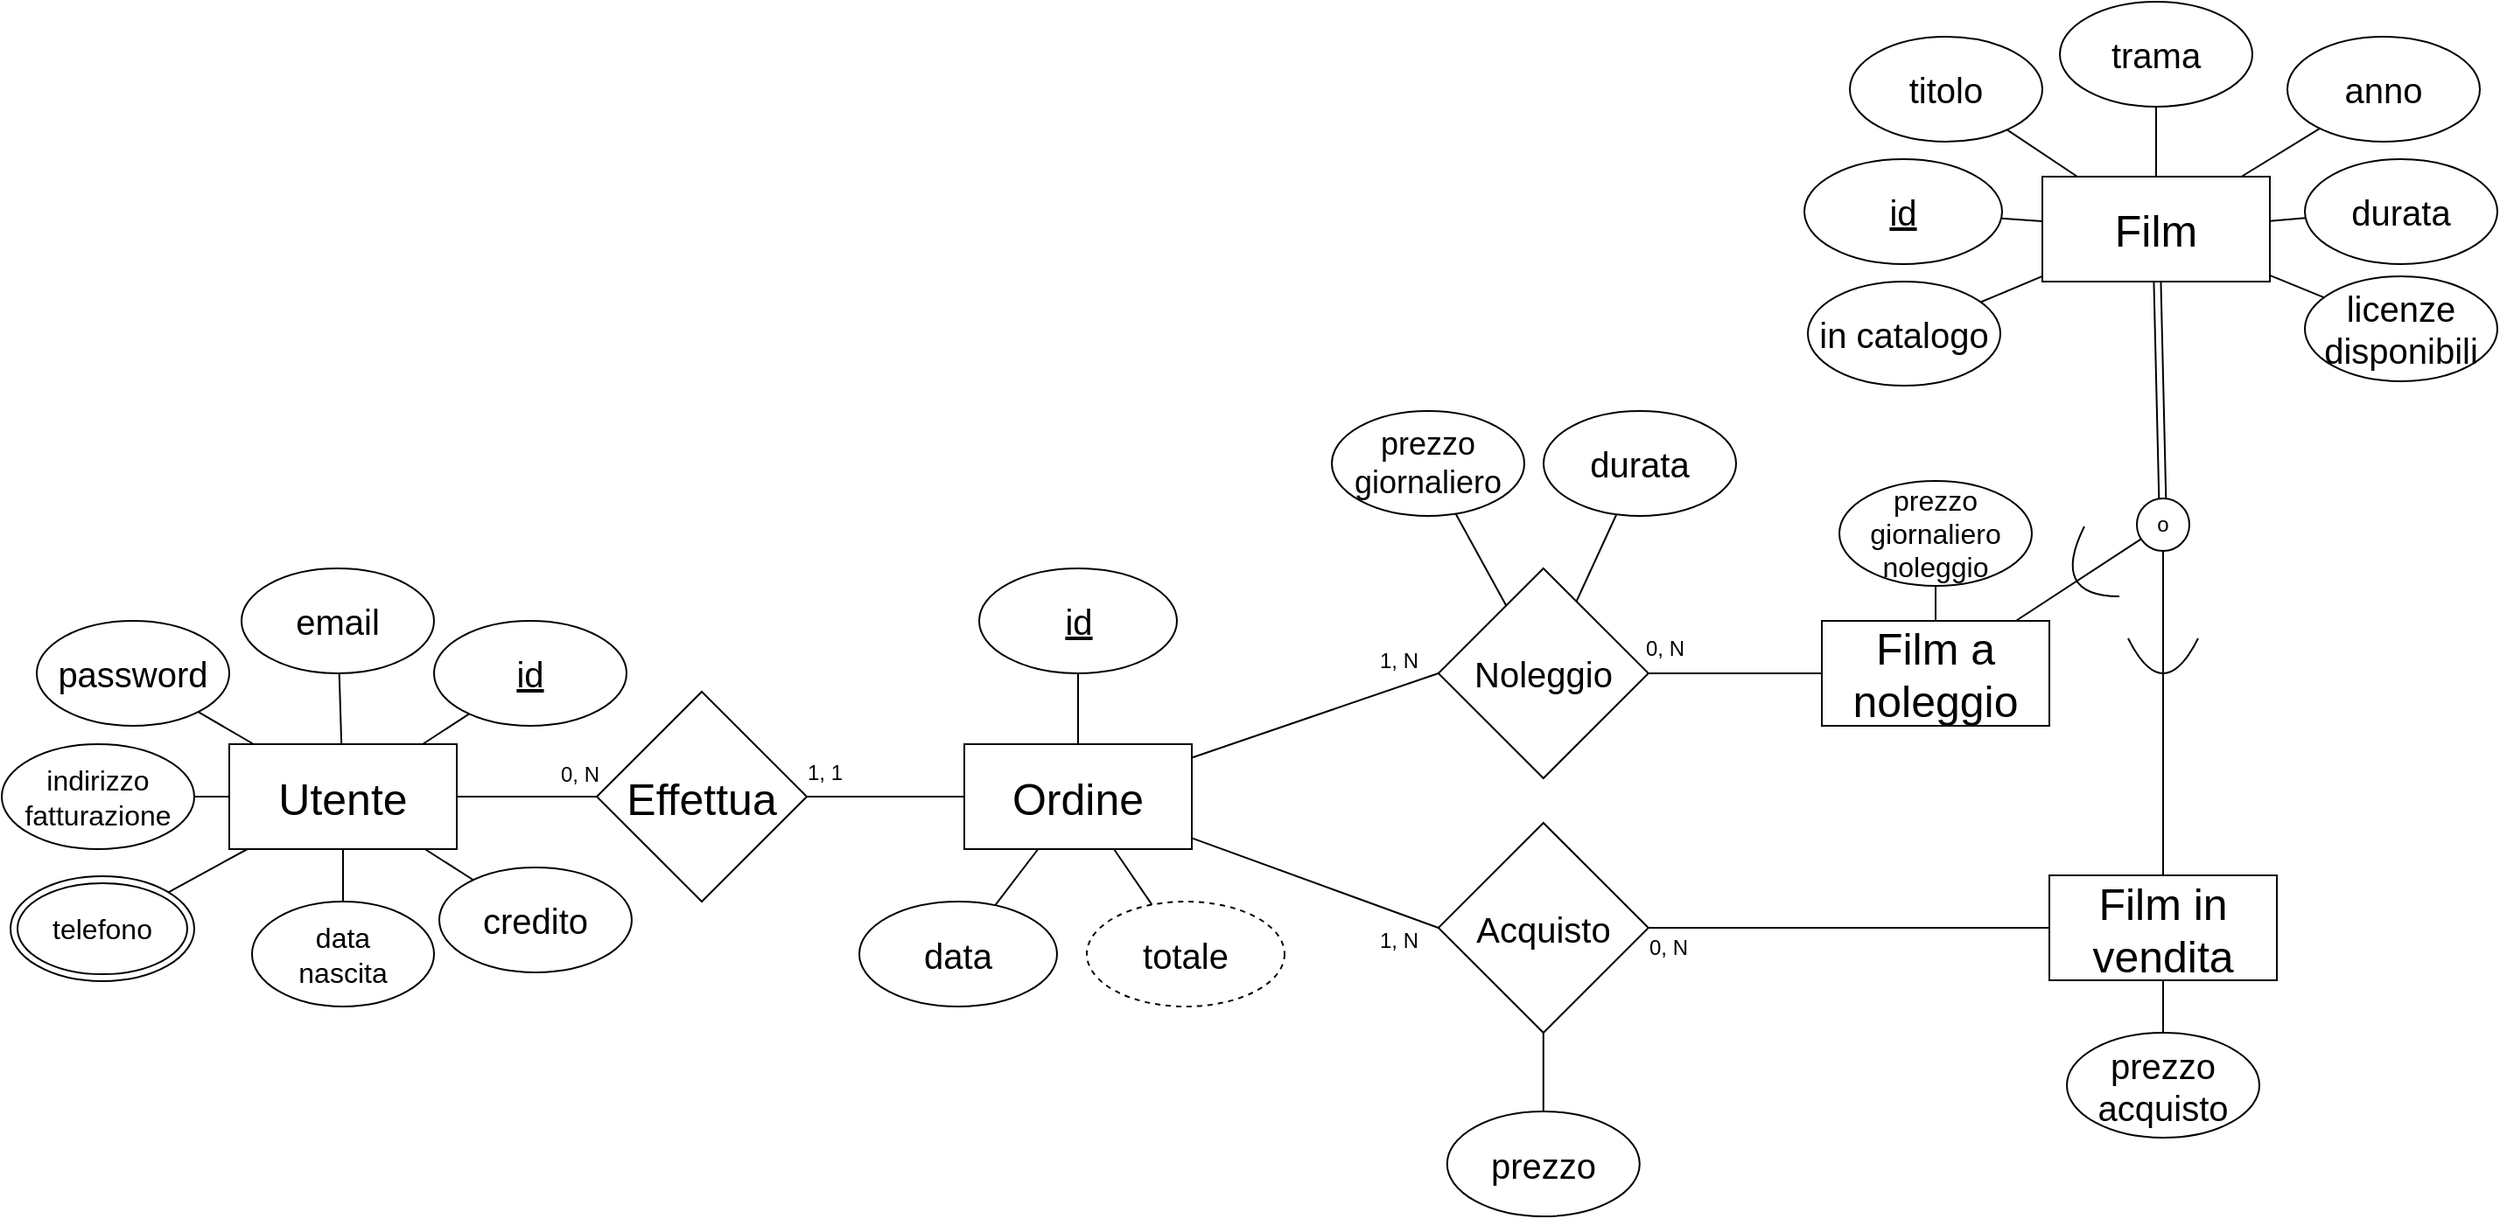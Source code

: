 <mxfile version="24.7.8">
  <diagram name="Pagina-1" id="O2FVnCXnx6a7qU9dJsTI">
    <mxGraphModel dx="855" dy="544" grid="1" gridSize="10" guides="1" tooltips="1" connect="1" arrows="1" fold="1" page="1" pageScale="1" pageWidth="827" pageHeight="1169" math="0" shadow="0">
      <root>
        <mxCell id="0" />
        <mxCell id="1" parent="0" />
        <mxCell id="bqkz127RMyEz90Fdyyyu-7" style="rounded=0;orthogonalLoop=1;jettySize=auto;html=1;endArrow=none;endFill=0;entryX=0;entryY=0.5;entryDx=0;entryDy=0;" parent="1" source="bqkz127RMyEz90Fdyyyu-1" target="bqkz127RMyEz90Fdyyyu-2" edge="1">
          <mxGeometry relative="1" as="geometry">
            <Array as="points" />
            <mxPoint x="480" y="584.5" as="targetPoint" />
          </mxGeometry>
        </mxCell>
        <mxCell id="bqkz127RMyEz90Fdyyyu-62" value="0,&amp;nbsp;&lt;span style=&quot;background-color: initial;&quot;&gt;N&lt;/span&gt;" style="edgeLabel;html=1;align=center;verticalAlign=middle;resizable=0;points=[];dashed=0;strokeColor=default;fontFamily=Helvetica;fontSize=12;fontColor=default;labelBackgroundColor=none;fillColor=default;" parent="bqkz127RMyEz90Fdyyyu-7" vertex="1" connectable="0">
          <mxGeometry x="-0.625" y="1" relative="1" as="geometry">
            <mxPoint x="55" y="-12" as="offset" />
          </mxGeometry>
        </mxCell>
        <mxCell id="bqkz127RMyEz90Fdyyyu-1" value="&lt;font style=&quot;font-size: 25px;&quot;&gt;Utente&lt;/font&gt;" style="html=1;dashed=0;whiteSpace=wrap;labelBackgroundColor=none;" parent="1" vertex="1">
          <mxGeometry x="280" y="544.5" width="130" height="60" as="geometry" />
        </mxCell>
        <mxCell id="bqkz127RMyEz90Fdyyyu-38" style="edgeStyle=none;rounded=0;orthogonalLoop=1;jettySize=auto;html=1;strokeColor=default;align=center;verticalAlign=middle;fontFamily=Helvetica;fontSize=12;fontColor=default;labelBackgroundColor=none;endArrow=none;endFill=0;exitX=1;exitY=0.5;exitDx=0;exitDy=0;" parent="1" source="bqkz127RMyEz90Fdyyyu-2" target="bqkz127RMyEz90Fdyyyu-35" edge="1">
          <mxGeometry relative="1" as="geometry">
            <mxPoint x="630" y="594.5" as="sourcePoint" />
          </mxGeometry>
        </mxCell>
        <mxCell id="bqkz127RMyEz90Fdyyyu-64" value="1, 1" style="edgeLabel;html=1;align=center;verticalAlign=middle;resizable=0;points=[];dashed=0;strokeColor=default;fontFamily=Helvetica;fontSize=12;fontColor=default;labelBackgroundColor=none;fillColor=default;" parent="bqkz127RMyEz90Fdyyyu-38" vertex="1" connectable="0">
          <mxGeometry x="0.503" y="-1" relative="1" as="geometry">
            <mxPoint x="-58" y="-15" as="offset" />
          </mxGeometry>
        </mxCell>
        <mxCell id="bqkz127RMyEz90Fdyyyu-2" value="&lt;font style=&quot;font-size: 25px;&quot;&gt;Effettua&lt;/font&gt;" style="shape=rhombus;html=1;dashed=0;whiteSpace=wrap;perimeter=rhombusPerimeter;" parent="1" vertex="1">
          <mxGeometry x="490" y="514.5" width="120" height="120" as="geometry" />
        </mxCell>
        <mxCell id="bqkz127RMyEz90Fdyyyu-9" value="&lt;font style=&quot;font-size: 25px;&quot;&gt;Film&lt;/font&gt;" style="html=1;dashed=0;whiteSpace=wrap;labelBackgroundColor=none;" parent="1" vertex="1">
          <mxGeometry x="1316" y="220" width="130" height="60" as="geometry" />
        </mxCell>
        <mxCell id="bqkz127RMyEz90Fdyyyu-13" style="rounded=0;orthogonalLoop=1;jettySize=auto;html=1;strokeColor=default;align=center;verticalAlign=middle;fontFamily=Helvetica;fontSize=12;fontColor=default;labelBackgroundColor=none;endArrow=none;endFill=0;" parent="1" source="bqkz127RMyEz90Fdyyyu-11" target="bqkz127RMyEz90Fdyyyu-1" edge="1">
          <mxGeometry relative="1" as="geometry" />
        </mxCell>
        <mxCell id="bqkz127RMyEz90Fdyyyu-11" value="&lt;span style=&quot;font-size: 20px;&quot;&gt;email&lt;/span&gt;" style="ellipse;whiteSpace=wrap;html=1;align=center;dashed=0;strokeColor=default;verticalAlign=middle;fontFamily=Helvetica;fontSize=12;fontColor=default;fillColor=default;" parent="1" vertex="1">
          <mxGeometry x="287" y="444" width="110" height="60" as="geometry" />
        </mxCell>
        <mxCell id="bqkz127RMyEz90Fdyyyu-15" style="rounded=0;orthogonalLoop=1;jettySize=auto;html=1;strokeColor=default;align=center;verticalAlign=middle;fontFamily=Helvetica;fontSize=12;fontColor=default;labelBackgroundColor=none;endArrow=none;endFill=0;" parent="1" source="bqkz127RMyEz90Fdyyyu-14" target="bqkz127RMyEz90Fdyyyu-1" edge="1">
          <mxGeometry relative="1" as="geometry" />
        </mxCell>
        <mxCell id="bqkz127RMyEz90Fdyyyu-14" value="&lt;font style=&quot;font-size: 20px;&quot;&gt;password&lt;/font&gt;" style="ellipse;whiteSpace=wrap;html=1;align=center;dashed=0;strokeColor=default;verticalAlign=middle;fontFamily=Helvetica;fontSize=12;fontColor=default;fillColor=default;" parent="1" vertex="1">
          <mxGeometry x="170" y="474" width="110" height="60" as="geometry" />
        </mxCell>
        <mxCell id="bqkz127RMyEz90Fdyyyu-17" style="rounded=0;orthogonalLoop=1;jettySize=auto;html=1;strokeColor=default;align=center;verticalAlign=middle;fontFamily=Helvetica;fontSize=12;fontColor=default;labelBackgroundColor=none;endArrow=none;endFill=0;" parent="1" source="bqkz127RMyEz90Fdyyyu-16" target="bqkz127RMyEz90Fdyyyu-1" edge="1">
          <mxGeometry relative="1" as="geometry" />
        </mxCell>
        <mxCell id="bqkz127RMyEz90Fdyyyu-16" value="&lt;font style=&quot;font-size: 16px;&quot;&gt;indirizzo&lt;/font&gt;&lt;div style=&quot;font-size: 16px;&quot;&gt;&lt;font style=&quot;font-size: 16px;&quot;&gt;fatturazione&lt;/font&gt;&lt;/div&gt;" style="ellipse;whiteSpace=wrap;html=1;align=center;dashed=0;strokeColor=default;verticalAlign=middle;fontFamily=Helvetica;fontSize=12;fontColor=default;fillColor=default;" parent="1" vertex="1">
          <mxGeometry x="150" y="544.5" width="110" height="60" as="geometry" />
        </mxCell>
        <mxCell id="bqkz127RMyEz90Fdyyyu-19" style="edgeStyle=none;rounded=0;orthogonalLoop=1;jettySize=auto;html=1;strokeColor=default;align=center;verticalAlign=middle;fontFamily=Helvetica;fontSize=12;fontColor=default;labelBackgroundColor=none;endArrow=none;endFill=0;" parent="1" source="bqkz127RMyEz90Fdyyyu-18" target="bqkz127RMyEz90Fdyyyu-1" edge="1">
          <mxGeometry relative="1" as="geometry" />
        </mxCell>
        <mxCell id="bqkz127RMyEz90Fdyyyu-18" value="&lt;span style=&quot;font-size: 20px;&quot;&gt;&lt;u&gt;id&lt;/u&gt;&lt;/span&gt;" style="ellipse;whiteSpace=wrap;html=1;align=center;dashed=0;strokeColor=default;verticalAlign=middle;fontFamily=Helvetica;fontSize=12;fontColor=default;fillColor=default;" parent="1" vertex="1">
          <mxGeometry x="397" y="474" width="110" height="60" as="geometry" />
        </mxCell>
        <mxCell id="bqkz127RMyEz90Fdyyyu-21" style="edgeStyle=none;rounded=0;orthogonalLoop=1;jettySize=auto;html=1;strokeColor=default;align=center;verticalAlign=middle;fontFamily=Helvetica;fontSize=12;fontColor=default;labelBackgroundColor=none;endArrow=none;endFill=0;" parent="1" source="bqkz127RMyEz90Fdyyyu-20" target="bqkz127RMyEz90Fdyyyu-1" edge="1">
          <mxGeometry relative="1" as="geometry" />
        </mxCell>
        <mxCell id="bqkz127RMyEz90Fdyyyu-20" value="&lt;span style=&quot;font-size: 16px;&quot;&gt;data&lt;/span&gt;&lt;div&gt;&lt;span style=&quot;font-size: 16px;&quot;&gt;nascita&lt;/span&gt;&lt;/div&gt;" style="ellipse;whiteSpace=wrap;html=1;align=center;dashed=0;strokeColor=default;verticalAlign=middle;fontFamily=Helvetica;fontSize=12;fontColor=default;fillColor=default;" parent="1" vertex="1">
          <mxGeometry x="293" y="634.5" width="104" height="60" as="geometry" />
        </mxCell>
        <mxCell id="bqkz127RMyEz90Fdyyyu-26" style="edgeStyle=none;rounded=0;orthogonalLoop=1;jettySize=auto;html=1;strokeColor=default;align=center;verticalAlign=middle;fontFamily=Helvetica;fontSize=12;fontColor=default;labelBackgroundColor=none;endArrow=none;endFill=0;" parent="1" source="bqkz127RMyEz90Fdyyyu-25" target="bqkz127RMyEz90Fdyyyu-9" edge="1">
          <mxGeometry relative="1" as="geometry">
            <mxPoint x="1318.167" y="280" as="targetPoint" />
          </mxGeometry>
        </mxCell>
        <mxCell id="bqkz127RMyEz90Fdyyyu-25" value="&lt;span style=&quot;font-size: 20px;&quot;&gt;&lt;u&gt;id&lt;/u&gt;&lt;/span&gt;" style="ellipse;whiteSpace=wrap;html=1;align=center;dashed=0;strokeColor=default;verticalAlign=middle;fontFamily=Helvetica;fontSize=12;fontColor=default;fillColor=default;" parent="1" vertex="1">
          <mxGeometry x="1180" y="210" width="113" height="60" as="geometry" />
        </mxCell>
        <mxCell id="bqkz127RMyEz90Fdyyyu-28" style="edgeStyle=none;rounded=0;orthogonalLoop=1;jettySize=auto;html=1;strokeColor=default;align=center;verticalAlign=middle;fontFamily=Helvetica;fontSize=12;fontColor=default;labelBackgroundColor=none;endArrow=none;endFill=0;" parent="1" source="bqkz127RMyEz90Fdyyyu-27" target="bqkz127RMyEz90Fdyyyu-9" edge="1">
          <mxGeometry relative="1" as="geometry">
            <mxPoint x="1349" y="280" as="targetPoint" />
          </mxGeometry>
        </mxCell>
        <mxCell id="bqkz127RMyEz90Fdyyyu-27" value="&lt;font style=&quot;font-size: 20px;&quot;&gt;titolo&lt;/font&gt;" style="ellipse;whiteSpace=wrap;html=1;align=center;dashed=0;strokeColor=default;verticalAlign=middle;fontFamily=Helvetica;fontSize=12;fontColor=default;fillColor=default;" parent="1" vertex="1">
          <mxGeometry x="1206" y="140" width="110" height="60" as="geometry" />
        </mxCell>
        <mxCell id="bqkz127RMyEz90Fdyyyu-30" style="edgeStyle=none;rounded=0;orthogonalLoop=1;jettySize=auto;html=1;strokeColor=default;align=center;verticalAlign=middle;fontFamily=Helvetica;fontSize=12;fontColor=default;labelBackgroundColor=none;endArrow=none;endFill=0;" parent="1" source="bqkz127RMyEz90Fdyyyu-29" target="bqkz127RMyEz90Fdyyyu-9" edge="1">
          <mxGeometry relative="1" as="geometry">
            <mxPoint x="1370.529" y="280" as="targetPoint" />
          </mxGeometry>
        </mxCell>
        <mxCell id="bqkz127RMyEz90Fdyyyu-29" value="&lt;font style=&quot;font-size: 20px;&quot;&gt;trama&lt;/font&gt;" style="ellipse;whiteSpace=wrap;html=1;align=center;dashed=0;strokeColor=default;verticalAlign=middle;fontFamily=Helvetica;fontSize=12;fontColor=default;fillColor=default;" parent="1" vertex="1">
          <mxGeometry x="1326" y="120" width="110" height="60" as="geometry" />
        </mxCell>
        <mxCell id="bqkz127RMyEz90Fdyyyu-32" style="edgeStyle=none;rounded=0;orthogonalLoop=1;jettySize=auto;html=1;strokeColor=default;align=center;verticalAlign=middle;fontFamily=Helvetica;fontSize=12;fontColor=default;labelBackgroundColor=none;endArrow=none;endFill=0;" parent="1" source="bqkz127RMyEz90Fdyyyu-31" target="bqkz127RMyEz90Fdyyyu-9" edge="1">
          <mxGeometry relative="1" as="geometry">
            <mxPoint x="1420.333" y="280" as="targetPoint" />
          </mxGeometry>
        </mxCell>
        <mxCell id="bqkz127RMyEz90Fdyyyu-31" value="&lt;font style=&quot;font-size: 20px;&quot;&gt;anno&lt;/font&gt;" style="ellipse;whiteSpace=wrap;html=1;align=center;dashed=0;strokeColor=default;verticalAlign=middle;fontFamily=Helvetica;fontSize=12;fontColor=default;fillColor=default;" parent="1" vertex="1">
          <mxGeometry x="1456" y="140" width="110" height="60" as="geometry" />
        </mxCell>
        <mxCell id="bqkz127RMyEz90Fdyyyu-34" style="edgeStyle=none;rounded=0;orthogonalLoop=1;jettySize=auto;html=1;strokeColor=default;align=center;verticalAlign=middle;fontFamily=Helvetica;fontSize=12;fontColor=default;labelBackgroundColor=none;endArrow=none;endFill=0;" parent="1" source="bqkz127RMyEz90Fdyyyu-33" target="bqkz127RMyEz90Fdyyyu-9" edge="1">
          <mxGeometry relative="1" as="geometry">
            <mxPoint x="1393.25" y="280" as="targetPoint" />
          </mxGeometry>
        </mxCell>
        <mxCell id="bqkz127RMyEz90Fdyyyu-33" value="&lt;font style=&quot;font-size: 20px;&quot;&gt;durata&lt;/font&gt;" style="ellipse;whiteSpace=wrap;html=1;align=center;dashed=0;strokeColor=default;verticalAlign=middle;fontFamily=Helvetica;fontSize=12;fontColor=default;fillColor=default;" parent="1" vertex="1">
          <mxGeometry x="1466" y="210" width="110" height="60" as="geometry" />
        </mxCell>
        <mxCell id="bqkz127RMyEz90Fdyyyu-35" value="&lt;font style=&quot;font-size: 25px;&quot;&gt;Ordine&lt;/font&gt;" style="html=1;dashed=0;whiteSpace=wrap;labelBackgroundColor=none;" parent="1" vertex="1">
          <mxGeometry x="700" y="544.5" width="130" height="60" as="geometry" />
        </mxCell>
        <mxCell id="bqkz127RMyEz90Fdyyyu-40" style="edgeStyle=none;rounded=0;orthogonalLoop=1;jettySize=auto;html=1;strokeColor=default;align=center;verticalAlign=middle;fontFamily=Helvetica;fontSize=12;fontColor=default;labelBackgroundColor=none;endArrow=none;endFill=0;exitX=0;exitY=0.5;exitDx=0;exitDy=0;" parent="1" source="bqkz127RMyEz90Fdyyyu-39" target="bqkz127RMyEz90Fdyyyu-35" edge="1">
          <mxGeometry relative="1" as="geometry" />
        </mxCell>
        <mxCell id="bqkz127RMyEz90Fdyyyu-65" value="1, N" style="edgeLabel;html=1;align=center;verticalAlign=middle;resizable=0;points=[];dashed=0;strokeColor=default;fontFamily=Helvetica;fontSize=12;fontColor=default;labelBackgroundColor=none;fillColor=default;" parent="bqkz127RMyEz90Fdyyyu-40" vertex="1" connectable="0">
          <mxGeometry x="-0.782" relative="1" as="geometry">
            <mxPoint x="-8" y="-12" as="offset" />
          </mxGeometry>
        </mxCell>
        <mxCell id="bqkz127RMyEz90Fdyyyu-39" value="&lt;font style=&quot;font-size: 20px;&quot;&gt;Noleggio&lt;/font&gt;" style="shape=rhombus;html=1;dashed=0;whiteSpace=wrap;perimeter=rhombusPerimeter;" parent="1" vertex="1">
          <mxGeometry x="970.89" y="444" width="120" height="120" as="geometry" />
        </mxCell>
        <mxCell id="bqkz127RMyEz90Fdyyyu-42" style="edgeStyle=none;rounded=0;orthogonalLoop=1;jettySize=auto;html=1;strokeColor=default;align=center;verticalAlign=middle;fontFamily=Helvetica;fontSize=12;fontColor=default;labelBackgroundColor=none;endArrow=none;endFill=0;" parent="1" source="bqkz127RMyEz90Fdyyyu-41" target="bqkz127RMyEz90Fdyyyu-9" edge="1">
          <mxGeometry relative="1" as="geometry">
            <mxPoint x="1398.0" y="291" as="targetPoint" />
          </mxGeometry>
        </mxCell>
        <mxCell id="bqkz127RMyEz90Fdyyyu-41" value="&lt;div&gt;&lt;font style=&quot;font-size: 20px;&quot;&gt;licenze&lt;/font&gt;&lt;/div&gt;&lt;div&gt;&lt;font style=&quot;font-size: 20px;&quot;&gt;disponibili&lt;/font&gt;&lt;/div&gt;" style="ellipse;whiteSpace=wrap;html=1;align=center;dashed=0;strokeColor=default;verticalAlign=middle;fontFamily=Helvetica;fontSize=12;fontColor=default;fillColor=default;" parent="1" vertex="1">
          <mxGeometry x="1466" y="277" width="110" height="60" as="geometry" />
        </mxCell>
        <mxCell id="bqkz127RMyEz90Fdyyyu-48" style="edgeStyle=none;rounded=0;orthogonalLoop=1;jettySize=auto;html=1;strokeColor=default;align=center;verticalAlign=middle;fontFamily=Helvetica;fontSize=12;fontColor=default;labelBackgroundColor=none;endArrow=none;endFill=0;exitX=0;exitY=0.5;exitDx=0;exitDy=0;" parent="1" source="bqkz127RMyEz90Fdyyyu-47" target="bqkz127RMyEz90Fdyyyu-35" edge="1">
          <mxGeometry relative="1" as="geometry" />
        </mxCell>
        <mxCell id="bqkz127RMyEz90Fdyyyu-67" value="1, N" style="edgeLabel;html=1;align=center;verticalAlign=middle;resizable=0;points=[];dashed=0;strokeColor=default;fontFamily=Helvetica;fontSize=12;fontColor=default;labelBackgroundColor=none;fillColor=default;" parent="bqkz127RMyEz90Fdyyyu-48" vertex="1" connectable="0">
          <mxGeometry x="-0.811" relative="1" as="geometry">
            <mxPoint x="-10" y="12" as="offset" />
          </mxGeometry>
        </mxCell>
        <mxCell id="bqkz127RMyEz90Fdyyyu-47" value="&lt;span style=&quot;font-size: 20px;&quot;&gt;Acquisto&lt;/span&gt;" style="shape=rhombus;html=1;dashed=0;whiteSpace=wrap;perimeter=rhombusPerimeter;" parent="1" vertex="1">
          <mxGeometry x="970.89" y="589.5" width="120" height="120" as="geometry" />
        </mxCell>
        <mxCell id="bqkz127RMyEz90Fdyyyu-50" value="&lt;font style=&quot;font-size: 16px;&quot;&gt;prezzo&lt;/font&gt;&lt;div style=&quot;font-size: 16px;&quot;&gt;&lt;font style=&quot;font-size: 16px;&quot;&gt;giornaliero&lt;br&gt;&lt;/font&gt;&lt;div style=&quot;&quot;&gt;&lt;font style=&quot;font-size: 16px;&quot;&gt;noleggio&lt;/font&gt;&lt;/div&gt;&lt;/div&gt;" style="ellipse;whiteSpace=wrap;html=1;align=center;dashed=0;strokeColor=default;verticalAlign=middle;fontFamily=Helvetica;fontSize=12;fontColor=default;fillColor=default;" parent="1" vertex="1">
          <mxGeometry x="1200" y="394" width="110" height="60" as="geometry" />
        </mxCell>
        <mxCell id="bqkz127RMyEz90Fdyyyu-51" value="&lt;div&gt;&lt;span style=&quot;font-size: 20px; background-color: initial;&quot;&gt;prezzo&lt;/span&gt;&lt;br&gt;&lt;/div&gt;&lt;div&gt;&lt;span style=&quot;font-size: 20px; background-color: initial;&quot;&gt;acquisto&lt;/span&gt;&lt;/div&gt;" style="ellipse;whiteSpace=wrap;html=1;align=center;dashed=0;strokeColor=default;verticalAlign=middle;fontFamily=Helvetica;fontSize=12;fontColor=default;fillColor=default;" parent="1" vertex="1">
          <mxGeometry x="1330" y="709.5" width="110" height="60" as="geometry" />
        </mxCell>
        <mxCell id="bqkz127RMyEz90Fdyyyu-55" style="edgeStyle=none;rounded=0;orthogonalLoop=1;jettySize=auto;html=1;strokeColor=default;align=center;verticalAlign=middle;fontFamily=Helvetica;fontSize=12;fontColor=default;labelBackgroundColor=none;endArrow=none;endFill=0;" parent="1" source="bqkz127RMyEz90Fdyyyu-54" target="bqkz127RMyEz90Fdyyyu-39" edge="1">
          <mxGeometry relative="1" as="geometry">
            <mxPoint x="1137.65" y="383.066" as="sourcePoint" />
          </mxGeometry>
        </mxCell>
        <mxCell id="bqkz127RMyEz90Fdyyyu-54" value="&lt;div&gt;&lt;span style=&quot;background-color: initial; font-size: 20px;&quot;&gt;durata&lt;/span&gt;&lt;br&gt;&lt;/div&gt;" style="ellipse;whiteSpace=wrap;html=1;align=center;dashed=0;strokeColor=default;verticalAlign=middle;fontFamily=Helvetica;fontSize=12;fontColor=default;fillColor=default;" parent="1" vertex="1">
          <mxGeometry x="1031" y="354" width="110" height="60" as="geometry" />
        </mxCell>
        <mxCell id="bqkz127RMyEz90Fdyyyu-59" style="edgeStyle=none;rounded=0;orthogonalLoop=1;jettySize=auto;html=1;strokeColor=default;align=center;verticalAlign=middle;fontFamily=Helvetica;fontSize=12;fontColor=default;labelBackgroundColor=none;endArrow=none;endFill=0;" parent="1" source="bqkz127RMyEz90Fdyyyu-56" target="bqkz127RMyEz90Fdyyyu-35" edge="1">
          <mxGeometry relative="1" as="geometry" />
        </mxCell>
        <mxCell id="bqkz127RMyEz90Fdyyyu-56" value="&lt;span style=&quot;font-size: 20px;&quot;&gt;&lt;u&gt;id&lt;/u&gt;&lt;/span&gt;" style="ellipse;whiteSpace=wrap;html=1;align=center;dashed=0;strokeColor=default;verticalAlign=middle;fontFamily=Helvetica;fontSize=12;fontColor=default;fillColor=default;" parent="1" vertex="1">
          <mxGeometry x="708.5" y="444" width="113" height="60" as="geometry" />
        </mxCell>
        <mxCell id="bqkz127RMyEz90Fdyyyu-60" style="edgeStyle=none;rounded=0;orthogonalLoop=1;jettySize=auto;html=1;strokeColor=default;align=center;verticalAlign=middle;fontFamily=Helvetica;fontSize=12;fontColor=default;labelBackgroundColor=none;endArrow=none;endFill=0;" parent="1" source="bqkz127RMyEz90Fdyyyu-57" target="bqkz127RMyEz90Fdyyyu-35" edge="1">
          <mxGeometry relative="1" as="geometry" />
        </mxCell>
        <mxCell id="bqkz127RMyEz90Fdyyyu-57" value="&lt;span style=&quot;font-size: 20px;&quot;&gt;data&lt;/span&gt;" style="ellipse;whiteSpace=wrap;html=1;align=center;dashed=0;strokeColor=default;verticalAlign=middle;fontFamily=Helvetica;fontSize=12;fontColor=default;fillColor=default;" parent="1" vertex="1">
          <mxGeometry x="640" y="634.5" width="113" height="60" as="geometry" />
        </mxCell>
        <mxCell id="bqkz127RMyEz90Fdyyyu-61" style="edgeStyle=none;rounded=0;orthogonalLoop=1;jettySize=auto;html=1;strokeColor=default;align=center;verticalAlign=middle;fontFamily=Helvetica;fontSize=12;fontColor=default;labelBackgroundColor=none;endArrow=none;endFill=0;" parent="1" source="bqkz127RMyEz90Fdyyyu-58" target="bqkz127RMyEz90Fdyyyu-35" edge="1">
          <mxGeometry relative="1" as="geometry" />
        </mxCell>
        <mxCell id="bqkz127RMyEz90Fdyyyu-58" value="&lt;span style=&quot;font-size: 20px;&quot;&gt;totale&lt;/span&gt;" style="ellipse;whiteSpace=wrap;html=1;align=center;dashed=1;strokeColor=default;verticalAlign=middle;fontFamily=Helvetica;fontSize=12;fontColor=default;fillColor=default;" parent="1" vertex="1">
          <mxGeometry x="770" y="634.5" width="113" height="60" as="geometry" />
        </mxCell>
        <mxCell id="bqkz127RMyEz90Fdyyyu-70" style="edgeStyle=none;rounded=0;orthogonalLoop=1;jettySize=auto;html=1;strokeColor=default;align=center;verticalAlign=middle;fontFamily=Helvetica;fontSize=12;fontColor=default;labelBackgroundColor=none;endArrow=none;endFill=0;" parent="1" source="bqkz127RMyEz90Fdyyyu-69" target="bqkz127RMyEz90Fdyyyu-39" edge="1">
          <mxGeometry relative="1" as="geometry">
            <mxPoint x="1101.009" y="430.512" as="sourcePoint" />
          </mxGeometry>
        </mxCell>
        <mxCell id="bqkz127RMyEz90Fdyyyu-69" value="&lt;div style=&quot;font-size: 18px;&quot;&gt;&lt;font style=&quot;font-size: 18px;&quot;&gt;prezzo&lt;/font&gt;&lt;/div&gt;&lt;div style=&quot;font-size: 18px;&quot;&gt;&lt;font style=&quot;font-size: 18px;&quot;&gt;giornaliero&lt;/font&gt;&lt;/div&gt;" style="ellipse;whiteSpace=wrap;html=1;align=center;dashed=0;strokeColor=default;verticalAlign=middle;fontFamily=Helvetica;fontSize=12;fontColor=default;fillColor=default;" parent="1" vertex="1">
          <mxGeometry x="910" y="354" width="110" height="60" as="geometry" />
        </mxCell>
        <mxCell id="bqkz127RMyEz90Fdyyyu-72" style="edgeStyle=none;rounded=0;orthogonalLoop=1;jettySize=auto;html=1;strokeColor=default;align=center;verticalAlign=middle;fontFamily=Helvetica;fontSize=12;fontColor=default;labelBackgroundColor=none;endArrow=none;endFill=0;" parent="1" source="bqkz127RMyEz90Fdyyyu-71" target="bqkz127RMyEz90Fdyyyu-47" edge="1">
          <mxGeometry relative="1" as="geometry" />
        </mxCell>
        <mxCell id="bqkz127RMyEz90Fdyyyu-71" value="&lt;div&gt;&lt;span style=&quot;font-size: 20px;&quot;&gt;prezzo&lt;/span&gt;&lt;/div&gt;" style="ellipse;whiteSpace=wrap;html=1;align=center;dashed=0;strokeColor=default;verticalAlign=middle;fontFamily=Helvetica;fontSize=12;fontColor=default;fillColor=default;" parent="1" vertex="1">
          <mxGeometry x="975.89" y="754.5" width="110" height="60" as="geometry" />
        </mxCell>
        <mxCell id="cVUx9WVkOTsI4wkZK9EY-2" style="rounded=0;orthogonalLoop=1;jettySize=auto;html=1;endArrow=none;endFill=0;" parent="1" source="cVUx9WVkOTsI4wkZK9EY-1" target="bqkz127RMyEz90Fdyyyu-9" edge="1">
          <mxGeometry relative="1" as="geometry" />
        </mxCell>
        <mxCell id="cVUx9WVkOTsI4wkZK9EY-1" value="&lt;div&gt;&lt;span style=&quot;font-size: 20px;&quot;&gt;in catalogo&lt;/span&gt;&lt;/div&gt;" style="ellipse;whiteSpace=wrap;html=1;align=center;dashed=0;strokeColor=default;verticalAlign=middle;fontFamily=Helvetica;fontSize=12;fontColor=default;fillColor=default;" parent="1" vertex="1">
          <mxGeometry x="1182" y="280" width="110" height="59.5" as="geometry" />
        </mxCell>
        <mxCell id="cVUx9WVkOTsI4wkZK9EY-5" style="rounded=0;orthogonalLoop=1;jettySize=auto;html=1;endArrow=none;endFill=0;" parent="1" source="cVUx9WVkOTsI4wkZK9EY-4" target="bqkz127RMyEz90Fdyyyu-1" edge="1">
          <mxGeometry relative="1" as="geometry" />
        </mxCell>
        <mxCell id="cVUx9WVkOTsI4wkZK9EY-4" value="&lt;span style=&quot;font-size: 20px;&quot;&gt;credito&lt;/span&gt;" style="ellipse;whiteSpace=wrap;html=1;align=center;dashed=0;strokeColor=default;verticalAlign=middle;fontFamily=Helvetica;fontSize=12;fontColor=default;fillColor=default;" parent="1" vertex="1">
          <mxGeometry x="400" y="615" width="110" height="60" as="geometry" />
        </mxCell>
        <mxCell id="aRLdsb35eABZCm8ZoTTe-1" value="&lt;font style=&quot;font-size: 25px;&quot;&gt;Film a noleggio&lt;/font&gt;" style="html=1;dashed=0;whiteSpace=wrap;labelBackgroundColor=none;" parent="1" vertex="1">
          <mxGeometry x="1190" y="474" width="130" height="60" as="geometry" />
        </mxCell>
        <mxCell id="aRLdsb35eABZCm8ZoTTe-2" value="&lt;font style=&quot;font-size: 25px;&quot;&gt;Film in vendita&lt;/font&gt;" style="html=1;dashed=0;whiteSpace=wrap;labelBackgroundColor=none;" parent="1" vertex="1">
          <mxGeometry x="1320" y="619.5" width="130" height="60" as="geometry" />
        </mxCell>
        <mxCell id="aRLdsb35eABZCm8ZoTTe-3" value="" style="shape=link;html=1;rounded=0;" parent="1" source="bqkz127RMyEz90Fdyyyu-9" target="aRLdsb35eABZCm8ZoTTe-4" edge="1">
          <mxGeometry width="100" relative="1" as="geometry">
            <mxPoint x="1380" y="260" as="sourcePoint" />
            <mxPoint x="1385" y="340" as="targetPoint" />
          </mxGeometry>
        </mxCell>
        <mxCell id="aRLdsb35eABZCm8ZoTTe-4" value="o" style="ellipse;whiteSpace=wrap;html=1;aspect=fixed;" parent="1" vertex="1">
          <mxGeometry x="1370" y="404" width="30" height="30" as="geometry" />
        </mxCell>
        <mxCell id="aRLdsb35eABZCm8ZoTTe-5" value="" style="endArrow=none;html=1;rounded=0;" parent="1" source="aRLdsb35eABZCm8ZoTTe-1" target="aRLdsb35eABZCm8ZoTTe-4" edge="1">
          <mxGeometry width="50" height="50" relative="1" as="geometry">
            <mxPoint x="1280" y="454" as="sourcePoint" />
            <mxPoint x="1330" y="404" as="targetPoint" />
          </mxGeometry>
        </mxCell>
        <mxCell id="aRLdsb35eABZCm8ZoTTe-6" value="" style="endArrow=none;html=1;rounded=0;" parent="1" source="aRLdsb35eABZCm8ZoTTe-2" target="aRLdsb35eABZCm8ZoTTe-4" edge="1">
          <mxGeometry width="50" height="50" relative="1" as="geometry">
            <mxPoint x="1325" y="498" as="sourcePoint" />
            <mxPoint x="1384" y="440" as="targetPoint" />
          </mxGeometry>
        </mxCell>
        <mxCell id="aRLdsb35eABZCm8ZoTTe-7" value="" style="endArrow=none;html=1;rounded=0;" parent="1" source="aRLdsb35eABZCm8ZoTTe-1" target="bqkz127RMyEz90Fdyyyu-50" edge="1">
          <mxGeometry width="50" height="50" relative="1" as="geometry">
            <mxPoint x="1300" y="544" as="sourcePoint" />
            <mxPoint x="1350" y="494" as="targetPoint" />
          </mxGeometry>
        </mxCell>
        <mxCell id="aRLdsb35eABZCm8ZoTTe-8" value="" style="endArrow=none;html=1;rounded=0;" parent="1" source="aRLdsb35eABZCm8ZoTTe-2" target="bqkz127RMyEz90Fdyyyu-51" edge="1">
          <mxGeometry width="50" height="50" relative="1" as="geometry">
            <mxPoint x="1285" y="498" as="sourcePoint" />
            <mxPoint x="1274" y="464" as="targetPoint" />
          </mxGeometry>
        </mxCell>
        <mxCell id="aRLdsb35eABZCm8ZoTTe-9" value="" style="endArrow=none;html=1;rounded=0;exitX=1;exitY=0.5;exitDx=0;exitDy=0;" parent="1" source="bqkz127RMyEz90Fdyyyu-39" target="aRLdsb35eABZCm8ZoTTe-1" edge="1">
          <mxGeometry width="50" height="50" relative="1" as="geometry">
            <mxPoint x="1140" y="570" as="sourcePoint" />
            <mxPoint x="1190" y="520" as="targetPoint" />
          </mxGeometry>
        </mxCell>
        <mxCell id="69wTUxP8RLge9bsA7Hdm-1" value="0, N" style="edgeLabel;html=1;align=center;verticalAlign=middle;resizable=0;points=[];fontSize=12;" parent="aRLdsb35eABZCm8ZoTTe-9" vertex="1" connectable="0">
          <mxGeometry x="-0.721" y="2" relative="1" as="geometry">
            <mxPoint x="-5" y="-12" as="offset" />
          </mxGeometry>
        </mxCell>
        <mxCell id="aRLdsb35eABZCm8ZoTTe-10" value="" style="endArrow=none;html=1;rounded=0;exitX=1;exitY=0.5;exitDx=0;exitDy=0;" parent="1" source="bqkz127RMyEz90Fdyyyu-47" target="aRLdsb35eABZCm8ZoTTe-2" edge="1">
          <mxGeometry width="50" height="50" relative="1" as="geometry">
            <mxPoint x="1200" y="650" as="sourcePoint" />
            <mxPoint x="1250" y="600" as="targetPoint" />
          </mxGeometry>
        </mxCell>
        <mxCell id="69wTUxP8RLge9bsA7Hdm-2" value="0, N" style="edgeLabel;html=1;align=center;verticalAlign=middle;resizable=0;points=[];fontSize=12;" parent="aRLdsb35eABZCm8ZoTTe-10" vertex="1" connectable="0">
          <mxGeometry x="-0.907" y="-1" relative="1" as="geometry">
            <mxPoint y="10" as="offset" />
          </mxGeometry>
        </mxCell>
        <mxCell id="aRLdsb35eABZCm8ZoTTe-13" value="" style="endArrow=none;html=1;rounded=0;curved=1;" parent="1" edge="1">
          <mxGeometry width="50" height="50" relative="1" as="geometry">
            <mxPoint x="1360" y="460" as="sourcePoint" />
            <mxPoint x="1340" y="420" as="targetPoint" />
            <Array as="points">
              <mxPoint x="1320" y="460" />
            </Array>
          </mxGeometry>
        </mxCell>
        <mxCell id="aRLdsb35eABZCm8ZoTTe-14" value="" style="endArrow=none;html=1;rounded=0;curved=1;" parent="1" edge="1">
          <mxGeometry width="50" height="50" relative="1" as="geometry">
            <mxPoint x="1405" y="484" as="sourcePoint" />
            <mxPoint x="1365" y="484" as="targetPoint" />
            <Array as="points">
              <mxPoint x="1385" y="524" />
            </Array>
          </mxGeometry>
        </mxCell>
        <mxCell id="aRLdsb35eABZCm8ZoTTe-16" value="&lt;font style=&quot;font-size: 16px;&quot;&gt;telefono&lt;/font&gt;" style="ellipse;shape=doubleEllipse;whiteSpace=wrap;html=1;" parent="1" vertex="1">
          <mxGeometry x="155" y="620" width="105" height="60" as="geometry" />
        </mxCell>
        <mxCell id="aRLdsb35eABZCm8ZoTTe-17" value="" style="endArrow=none;html=1;rounded=0;" parent="1" source="aRLdsb35eABZCm8ZoTTe-16" target="bqkz127RMyEz90Fdyyyu-1" edge="1">
          <mxGeometry width="50" height="50" relative="1" as="geometry">
            <mxPoint x="250" y="660" as="sourcePoint" />
            <mxPoint x="300" y="610" as="targetPoint" />
          </mxGeometry>
        </mxCell>
      </root>
    </mxGraphModel>
  </diagram>
</mxfile>
